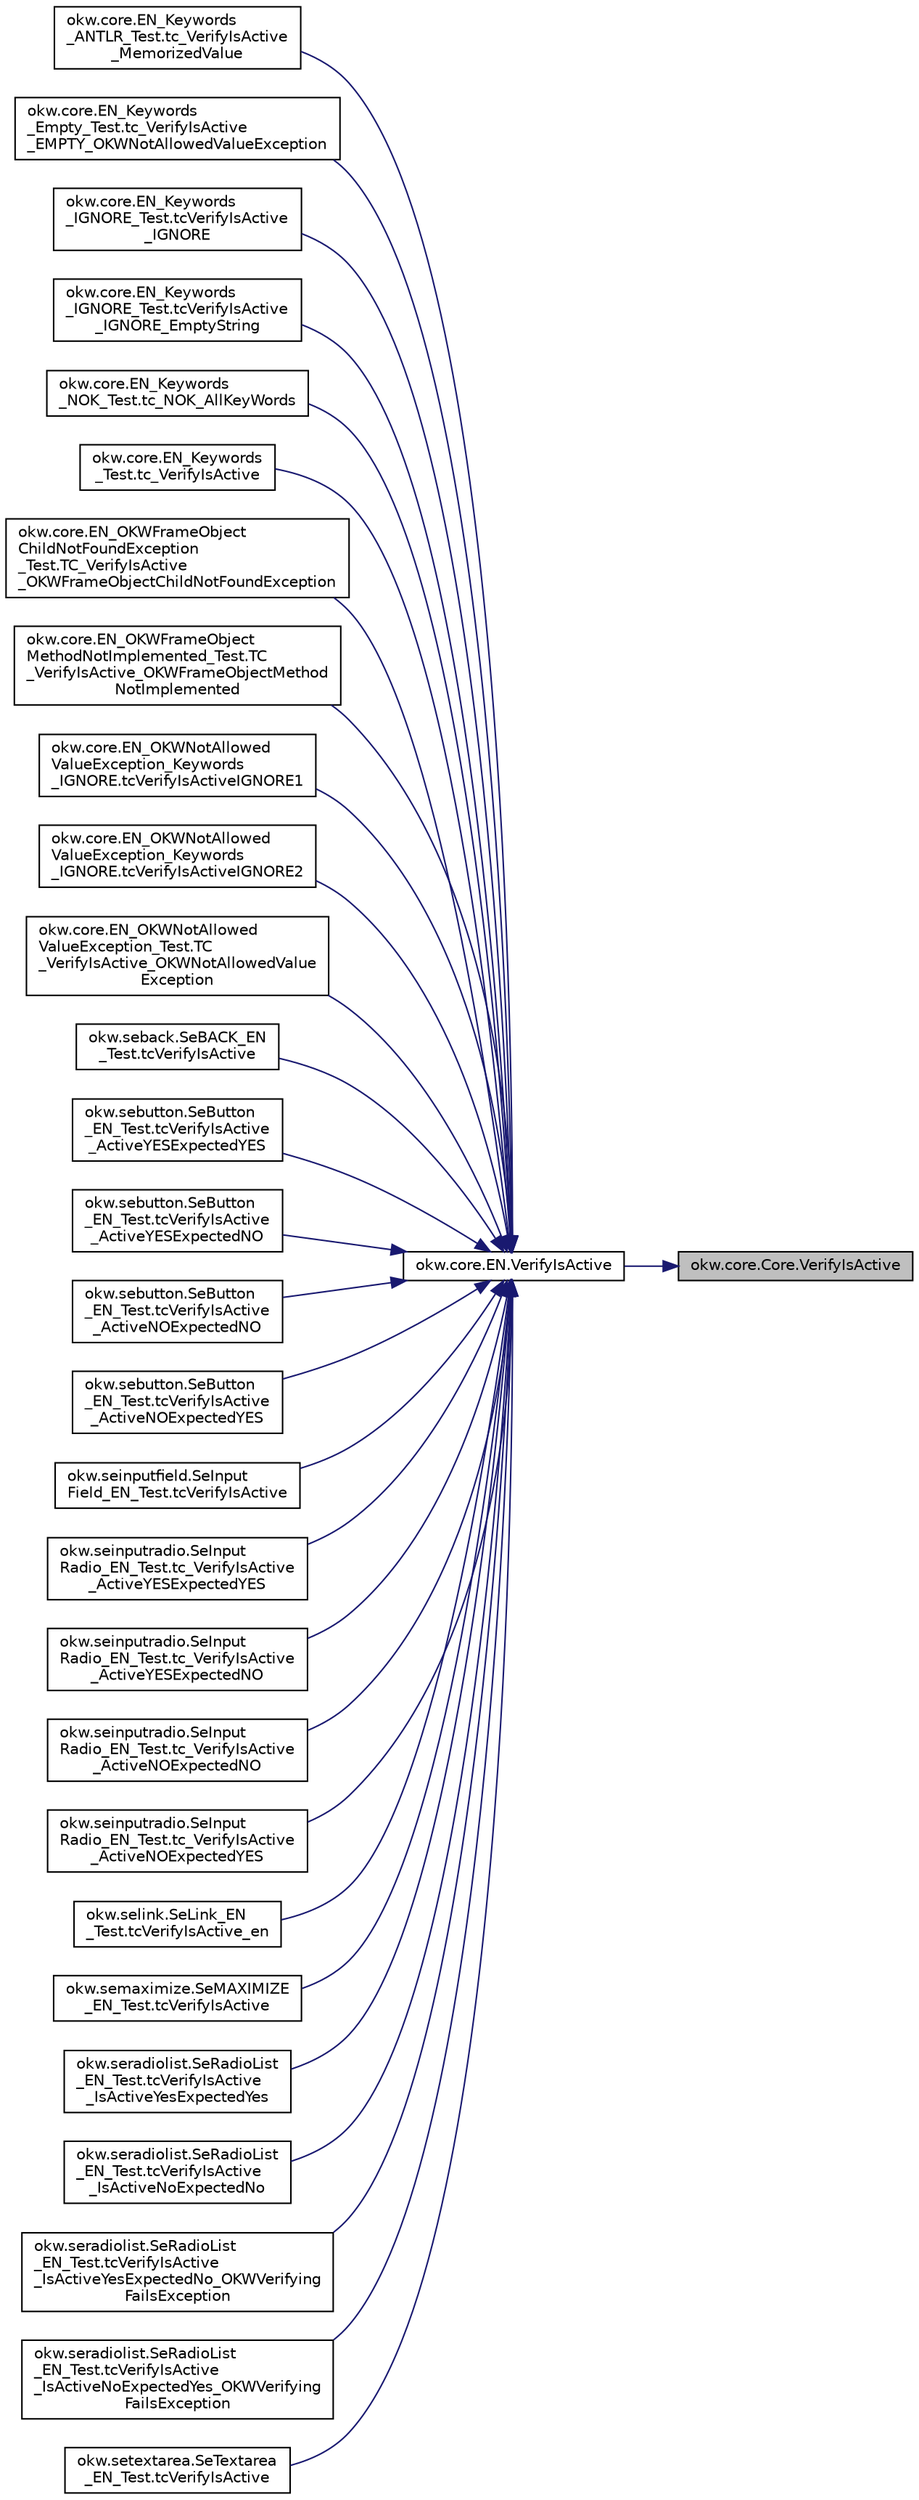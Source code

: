 digraph "okw.core.Core.VerifyIsActive"
{
 // INTERACTIVE_SVG=YES
 // LATEX_PDF_SIZE
  edge [fontname="Helvetica",fontsize="10",labelfontname="Helvetica",labelfontsize="10"];
  node [fontname="Helvetica",fontsize="10",shape=record];
  rankdir="RL";
  Node4140 [label="okw.core.Core.VerifyIsActive",height=0.2,width=0.4,color="black", fillcolor="grey75", style="filled", fontcolor="black",tooltip="Vergleicht den Fokus-Status des gegebenen Objekts mit dem erwarteten Wert."];
  Node4140 -> Node4141 [dir="back",color="midnightblue",fontsize="10",style="solid",fontname="Helvetica"];
  Node4141 [label="okw.core.EN.VerifyIsActive",height=0.2,width=0.4,color="black", fillcolor="white", style="filled",URL="$classokw_1_1core_1_1_e_n.html#a67f59cc780c7b380127c430522ae6a62",tooltip="Vergleicht den Fokus-Status des gegebenen Objekts mit dem erwarteten Wert."];
  Node4141 -> Node4142 [dir="back",color="midnightblue",fontsize="10",style="solid",fontname="Helvetica"];
  Node4142 [label="okw.core.EN_Keywords\l_ANTLR_Test.tc_VerifyIsActive\l_MemorizedValue",height=0.2,width=0.4,color="black", fillcolor="white", style="filled",URL="$classokw_1_1core_1_1_e_n___keywords___a_n_t_l_r___test.html#a48924242e07099955b1134ab59fefe98",tooltip=" "];
  Node4141 -> Node4143 [dir="back",color="midnightblue",fontsize="10",style="solid",fontname="Helvetica"];
  Node4143 [label="okw.core.EN_Keywords\l_Empty_Test.tc_VerifyIsActive\l_EMPTY_OKWNotAllowedValueException",height=0.2,width=0.4,color="black", fillcolor="white", style="filled",URL="$classokw_1_1core_1_1_e_n___keywords___empty___test.html#ab3787b72df84a3edb9fd804f31324774",tooltip="EMPTY ist ein nicht erlaubter Wert im Schlüsselwort EN.VerifyIsActive(String,String)."];
  Node4141 -> Node4144 [dir="back",color="midnightblue",fontsize="10",style="solid",fontname="Helvetica"];
  Node4144 [label="okw.core.EN_Keywords\l_IGNORE_Test.tcVerifyIsActive\l_IGNORE",height=0.2,width=0.4,color="black", fillcolor="white", style="filled",URL="$classokw_1_1core_1_1_e_n___keywords___i_g_n_o_r_e___test.html#a4af0cd2b44e7a180261b407bd7248a88",tooltip=" "];
  Node4141 -> Node4145 [dir="back",color="midnightblue",fontsize="10",style="solid",fontname="Helvetica"];
  Node4145 [label="okw.core.EN_Keywords\l_IGNORE_Test.tcVerifyIsActive\l_IGNORE_EmptyString",height=0.2,width=0.4,color="black", fillcolor="white", style="filled",URL="$classokw_1_1core_1_1_e_n___keywords___i_g_n_o_r_e___test.html#a61db683fdd70725bc9aada7b849c37b1",tooltip=" "];
  Node4141 -> Node4146 [dir="back",color="midnightblue",fontsize="10",style="solid",fontname="Helvetica"];
  Node4146 [label="okw.core.EN_Keywords\l_NOK_Test.tc_NOK_AllKeyWords",height=0.2,width=0.4,color="black", fillcolor="white", style="filled",URL="$classokw_1_1core_1_1_e_n___keywords___n_o_k___test.html#a81a960a2341dfb0e27da7871291c84dc",tooltip="Prüft methoden aufruf für einen einfachen Click."];
  Node4141 -> Node4147 [dir="back",color="midnightblue",fontsize="10",style="solid",fontname="Helvetica"];
  Node4147 [label="okw.core.EN_Keywords\l_Test.tc_VerifyIsActive",height=0.2,width=0.4,color="black", fillcolor="white", style="filled",URL="$classokw_1_1core_1_1_e_n___keywords___test.html#afef7fb7f909fbf8dab860eec48268f4a",tooltip=" "];
  Node4141 -> Node4148 [dir="back",color="midnightblue",fontsize="10",style="solid",fontname="Helvetica"];
  Node4148 [label="okw.core.EN_OKWFrameObject\lChildNotFoundException\l_Test.TC_VerifyIsActive\l_OKWFrameObjectChildNotFoundException",height=0.2,width=0.4,color="black", fillcolor="white", style="filled",URL="$classokw_1_1core_1_1_e_n___o_k_w_frame_object_child_not_found_exception___test.html#aef48315ef3e48b52d3cedec5520b7e58",tooltip="Prüft ob die Ausnahme OKWFrameObjectChildNotFoundException durch die LFC-VerifyIsActive ausgelöst wir..."];
  Node4141 -> Node4149 [dir="back",color="midnightblue",fontsize="10",style="solid",fontname="Helvetica"];
  Node4149 [label="okw.core.EN_OKWFrameObject\lMethodNotImplemented_Test.TC\l_VerifyIsActive_OKWFrameObjectMethod\lNotImplemented",height=0.2,width=0.4,color="black", fillcolor="white", style="filled",URL="$classokw_1_1core_1_1_e_n___o_k_w_frame_object_method_not_implemented___test.html#ab0ef684a266ac277c615f75346b35d78",tooltip="Prüft ob die Ausnahme OKWFrameObjectMethodNotImplemented von VerifyIsActive( FN, ExpVal ) ausgelöst w..."];
  Node4141 -> Node4150 [dir="back",color="midnightblue",fontsize="10",style="solid",fontname="Helvetica"];
  Node4150 [label="okw.core.EN_OKWNotAllowed\lValueException_Keywords\l_IGNORE.tcVerifyIsActiveIGNORE1",height=0.2,width=0.4,color="black", fillcolor="white", style="filled",URL="$classokw_1_1core_1_1_e_n___o_k_w_not_allowed_value_exception___keywords___i_g_n_o_r_e.html#ae73248c833fee94e01dc03f17d4bf84f",tooltip="Prüft ob \"${IGNORE} \" die Ausnahme okw.exceptions.OKWNotAllowedValueException auslöst."];
  Node4141 -> Node4151 [dir="back",color="midnightblue",fontsize="10",style="solid",fontname="Helvetica"];
  Node4151 [label="okw.core.EN_OKWNotAllowed\lValueException_Keywords\l_IGNORE.tcVerifyIsActiveIGNORE2",height=0.2,width=0.4,color="black", fillcolor="white", style="filled",URL="$classokw_1_1core_1_1_e_n___o_k_w_not_allowed_value_exception___keywords___i_g_n_o_r_e.html#a19ef9656eaee897360a374103dad7e4d",tooltip="Prüft ob \"\"${IGNORE}${TCN}\" die Ausnahme okw.exceptions.OKWNotAllowedValueException auslöst."];
  Node4141 -> Node4152 [dir="back",color="midnightblue",fontsize="10",style="solid",fontname="Helvetica"];
  Node4152 [label="okw.core.EN_OKWNotAllowed\lValueException_Test.TC\l_VerifyIsActive_OKWNotAllowedValue\lException",height=0.2,width=0.4,color="black", fillcolor="white", style="filled",URL="$classokw_1_1core_1_1_e_n___o_k_w_not_allowed_value_exception___test.html#a0339bf30bcb6d03eb46ac3f98840c65d",tooltip="Prüft ob die Ausnahme OKWNotAllowedValueException durch die LFC-VerifyIsActive ausgelöst wird,..."];
  Node4141 -> Node4153 [dir="back",color="midnightblue",fontsize="10",style="solid",fontname="Helvetica"];
  Node4153 [label="okw.seback.SeBACK_EN\l_Test.tcVerifyIsActive",height=0.2,width=0.4,color="black", fillcolor="white", style="filled",URL="$classokw_1_1seback_1_1_se_b_a_c_k___e_n___test.html#ae2ad17e7df44576ea48e8f1fb361021a",tooltip="Prüft, ob die Methode VerifyIsActive für BACK implementiert ist."];
  Node4141 -> Node4154 [dir="back",color="midnightblue",fontsize="10",style="solid",fontname="Helvetica"];
  Node4154 [label="okw.sebutton.SeButton\l_EN_Test.tcVerifyIsActive\l_ActiveYESExpectedYES",height=0.2,width=0.4,color="black", fillcolor="white", style="filled",URL="$classokw_1_1sebutton_1_1_se_button___e_n___test.html#a7b7fed7df5cbbfeb6da9ca6def7c82bd",tooltip="Test des Schlüsselwortes VerifyIsActive für den GUI-Adapter SeButton."];
  Node4141 -> Node4155 [dir="back",color="midnightblue",fontsize="10",style="solid",fontname="Helvetica"];
  Node4155 [label="okw.sebutton.SeButton\l_EN_Test.tcVerifyIsActive\l_ActiveYESExpectedNO",height=0.2,width=0.4,color="black", fillcolor="white", style="filled",URL="$classokw_1_1sebutton_1_1_se_button___e_n___test.html#a54ccde493416406858beca5b3cdac7e4",tooltip="Test des Schlüsselwortes VerifyIsActive für den GUI-Adapter SeButton."];
  Node4141 -> Node4156 [dir="back",color="midnightblue",fontsize="10",style="solid",fontname="Helvetica"];
  Node4156 [label="okw.sebutton.SeButton\l_EN_Test.tcVerifyIsActive\l_ActiveNOExpectedNO",height=0.2,width=0.4,color="black", fillcolor="white", style="filled",URL="$classokw_1_1sebutton_1_1_se_button___e_n___test.html#a70fe2059cf4c93da02afa8f9fb72ff22",tooltip="Test des Schlüsselwortes VerifyIsActive für den GUI-Adapter SeButton."];
  Node4141 -> Node4157 [dir="back",color="midnightblue",fontsize="10",style="solid",fontname="Helvetica"];
  Node4157 [label="okw.sebutton.SeButton\l_EN_Test.tcVerifyIsActive\l_ActiveNOExpectedYES",height=0.2,width=0.4,color="black", fillcolor="white", style="filled",URL="$classokw_1_1sebutton_1_1_se_button___e_n___test.html#a479a46bd36c37da9592bcdece6cab18d",tooltip="Test des Schlüsselwortes VerifyIsActive für den GUI-Adapter SeButton."];
  Node4141 -> Node4158 [dir="back",color="midnightblue",fontsize="10",style="solid",fontname="Helvetica"];
  Node4158 [label="okw.seinputfield.SeInput\lField_EN_Test.tcVerifyIsActive",height=0.2,width=0.4,color="black", fillcolor="white", style="filled",URL="$classokw_1_1seinputfield_1_1_se_input_field___e_n___test.html#a750678bf2deb2db29ffe410c861cc100",tooltip="Prüft, ob die Methode VerifyIsActive für SeTextField implementiert ist."];
  Node4141 -> Node4159 [dir="back",color="midnightblue",fontsize="10",style="solid",fontname="Helvetica"];
  Node4159 [label="okw.seinputradio.SeInput\lRadio_EN_Test.tc_VerifyIsActive\l_ActiveYESExpectedYES",height=0.2,width=0.4,color="black", fillcolor="white", style="filled",URL="$classokw_1_1seinputradio_1_1_se_input_radio___e_n___test.html#add538809fea4c708f6cab6f43e0e23a6",tooltip="Test des Schlüsselwortes VerifyIsActive für den GUI-Adapter SeInputRadio."];
  Node4141 -> Node4160 [dir="back",color="midnightblue",fontsize="10",style="solid",fontname="Helvetica"];
  Node4160 [label="okw.seinputradio.SeInput\lRadio_EN_Test.tc_VerifyIsActive\l_ActiveYESExpectedNO",height=0.2,width=0.4,color="black", fillcolor="white", style="filled",URL="$classokw_1_1seinputradio_1_1_se_input_radio___e_n___test.html#a76ddabb8e80f369c119ddebfe339fa74",tooltip="Test des Schlüsselwortes VerifyIsActive für den GUI-Adapter SeInputRadio."];
  Node4141 -> Node4161 [dir="back",color="midnightblue",fontsize="10",style="solid",fontname="Helvetica"];
  Node4161 [label="okw.seinputradio.SeInput\lRadio_EN_Test.tc_VerifyIsActive\l_ActiveNOExpectedNO",height=0.2,width=0.4,color="black", fillcolor="white", style="filled",URL="$classokw_1_1seinputradio_1_1_se_input_radio___e_n___test.html#a34b6a559f61b74c7a8bc5c9fc32fa32f",tooltip="Test des Schlüsselwortes VerifyIsActive für den GUI-Adapter SeInputRadio."];
  Node4141 -> Node4162 [dir="back",color="midnightblue",fontsize="10",style="solid",fontname="Helvetica"];
  Node4162 [label="okw.seinputradio.SeInput\lRadio_EN_Test.tc_VerifyIsActive\l_ActiveNOExpectedYES",height=0.2,width=0.4,color="black", fillcolor="white", style="filled",URL="$classokw_1_1seinputradio_1_1_se_input_radio___e_n___test.html#a2c538cdf2ed53de442c303fd82b07a63",tooltip="Test des Schlüsselwortes VerifyIsActive für den GUI-Adapter SeInputRadio."];
  Node4141 -> Node4163 [dir="back",color="midnightblue",fontsize="10",style="solid",fontname="Helvetica"];
  Node4163 [label="okw.selink.SeLink_EN\l_Test.tcVerifyIsActive_en",height=0.2,width=0.4,color="black", fillcolor="white", style="filled",URL="$classokw_1_1selink_1_1_se_link___e_n___test.html#a0d8cd15aa81cba2a103dab1f332e05b7",tooltip="Prüft ob die VerifyIsActive die Ausnahme OKWFrameObjectMethodNotImplemented auslöst."];
  Node4141 -> Node4164 [dir="back",color="midnightblue",fontsize="10",style="solid",fontname="Helvetica"];
  Node4164 [label="okw.semaximize.SeMAXIMIZE\l_EN_Test.tcVerifyIsActive",height=0.2,width=0.4,color="black", fillcolor="white", style="filled",URL="$classokw_1_1semaximize_1_1_se_m_a_x_i_m_i_z_e___e_n___test.html#a0b16fd4346496b6ee5cff9b4b2a5c0f2",tooltip="Prüft, ob die Methode VerifyIsActive für MAXIMIZE implementiert ist."];
  Node4141 -> Node4165 [dir="back",color="midnightblue",fontsize="10",style="solid",fontname="Helvetica"];
  Node4165 [label="okw.seradiolist.SeRadioList\l_EN_Test.tcVerifyIsActive\l_IsActiveYesExpectedYes",height=0.2,width=0.4,color="black", fillcolor="white", style="filled",URL="$classokw_1_1seradiolist_1_1_se_radio_list___e_n___test.html#a51149579a271672515a3787cdad49c0a",tooltip="Prüft die Methode SeRadioList.IsActive()."];
  Node4141 -> Node4166 [dir="back",color="midnightblue",fontsize="10",style="solid",fontname="Helvetica"];
  Node4166 [label="okw.seradiolist.SeRadioList\l_EN_Test.tcVerifyIsActive\l_IsActiveNoExpectedNo",height=0.2,width=0.4,color="black", fillcolor="white", style="filled",URL="$classokw_1_1seradiolist_1_1_se_radio_list___e_n___test.html#aebd79903d22b0d2d126d3d403c80c16c",tooltip="Prüft die Methode SeRadioList.IsActive()."];
  Node4141 -> Node4167 [dir="back",color="midnightblue",fontsize="10",style="solid",fontname="Helvetica"];
  Node4167 [label="okw.seradiolist.SeRadioList\l_EN_Test.tcVerifyIsActive\l_IsActiveYesExpectedNo_OKWVerifying\lFailsException",height=0.2,width=0.4,color="black", fillcolor="white", style="filled",URL="$classokw_1_1seradiolist_1_1_se_radio_list___e_n___test.html#a4659048b3837632aa589a0a8557a63d2",tooltip="Prüft die Methode SeRadioList.IsActive()."];
  Node4141 -> Node4168 [dir="back",color="midnightblue",fontsize="10",style="solid",fontname="Helvetica"];
  Node4168 [label="okw.seradiolist.SeRadioList\l_EN_Test.tcVerifyIsActive\l_IsActiveNoExpectedYes_OKWVerifying\lFailsException",height=0.2,width=0.4,color="black", fillcolor="white", style="filled",URL="$classokw_1_1seradiolist_1_1_se_radio_list___e_n___test.html#a67ea4b741cb6c8df269b3a700403f207",tooltip="Prüft die Methode SeRadioList.IsActive()."];
  Node4141 -> Node4169 [dir="back",color="midnightblue",fontsize="10",style="solid",fontname="Helvetica"];
  Node4169 [label="okw.setextarea.SeTextarea\l_EN_Test.tcVerifyIsActive",height=0.2,width=0.4,color="black", fillcolor="white", style="filled",URL="$classokw_1_1setextarea_1_1_se_textarea___e_n___test.html#a033342e8b39cc6941e70c43790b70ac5",tooltip="Prüft, ob die Methode VerifyIsActive für SeTextField implementiert ist."];
}
